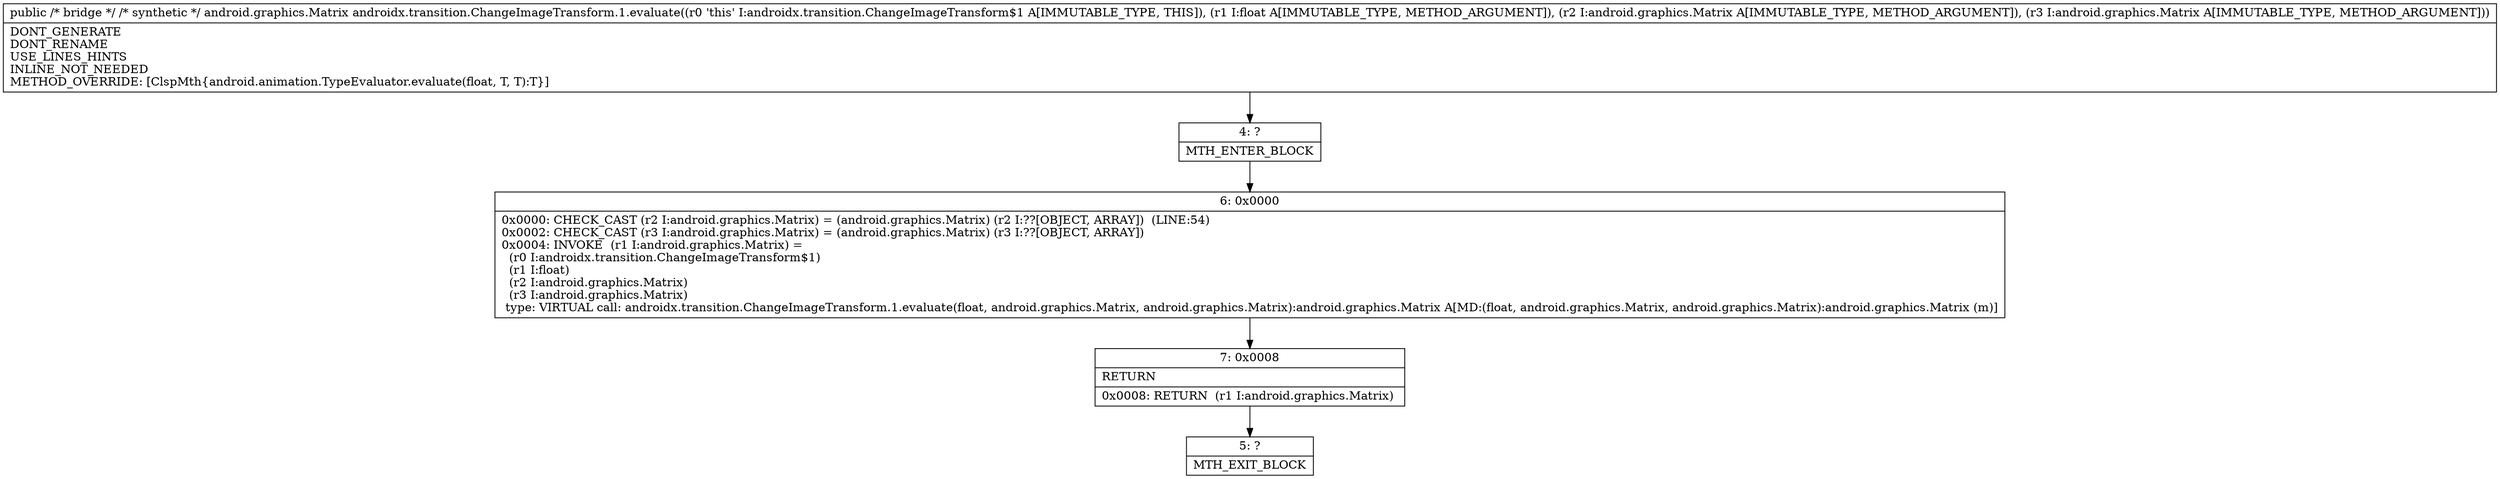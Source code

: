 digraph "CFG forandroidx.transition.ChangeImageTransform.1.evaluate(FLjava\/lang\/Object;Ljava\/lang\/Object;)Ljava\/lang\/Object;" {
Node_4 [shape=record,label="{4\:\ ?|MTH_ENTER_BLOCK\l}"];
Node_6 [shape=record,label="{6\:\ 0x0000|0x0000: CHECK_CAST (r2 I:android.graphics.Matrix) = (android.graphics.Matrix) (r2 I:??[OBJECT, ARRAY])  (LINE:54)\l0x0002: CHECK_CAST (r3 I:android.graphics.Matrix) = (android.graphics.Matrix) (r3 I:??[OBJECT, ARRAY]) \l0x0004: INVOKE  (r1 I:android.graphics.Matrix) = \l  (r0 I:androidx.transition.ChangeImageTransform$1)\l  (r1 I:float)\l  (r2 I:android.graphics.Matrix)\l  (r3 I:android.graphics.Matrix)\l type: VIRTUAL call: androidx.transition.ChangeImageTransform.1.evaluate(float, android.graphics.Matrix, android.graphics.Matrix):android.graphics.Matrix A[MD:(float, android.graphics.Matrix, android.graphics.Matrix):android.graphics.Matrix (m)]\l}"];
Node_7 [shape=record,label="{7\:\ 0x0008|RETURN\l|0x0008: RETURN  (r1 I:android.graphics.Matrix) \l}"];
Node_5 [shape=record,label="{5\:\ ?|MTH_EXIT_BLOCK\l}"];
MethodNode[shape=record,label="{public \/* bridge *\/ \/* synthetic *\/ android.graphics.Matrix androidx.transition.ChangeImageTransform.1.evaluate((r0 'this' I:androidx.transition.ChangeImageTransform$1 A[IMMUTABLE_TYPE, THIS]), (r1 I:float A[IMMUTABLE_TYPE, METHOD_ARGUMENT]), (r2 I:android.graphics.Matrix A[IMMUTABLE_TYPE, METHOD_ARGUMENT]), (r3 I:android.graphics.Matrix A[IMMUTABLE_TYPE, METHOD_ARGUMENT]))  | DONT_GENERATE\lDONT_RENAME\lUSE_LINES_HINTS\lINLINE_NOT_NEEDED\lMETHOD_OVERRIDE: [ClspMth\{android.animation.TypeEvaluator.evaluate(float, T, T):T\}]\l}"];
MethodNode -> Node_4;Node_4 -> Node_6;
Node_6 -> Node_7;
Node_7 -> Node_5;
}

